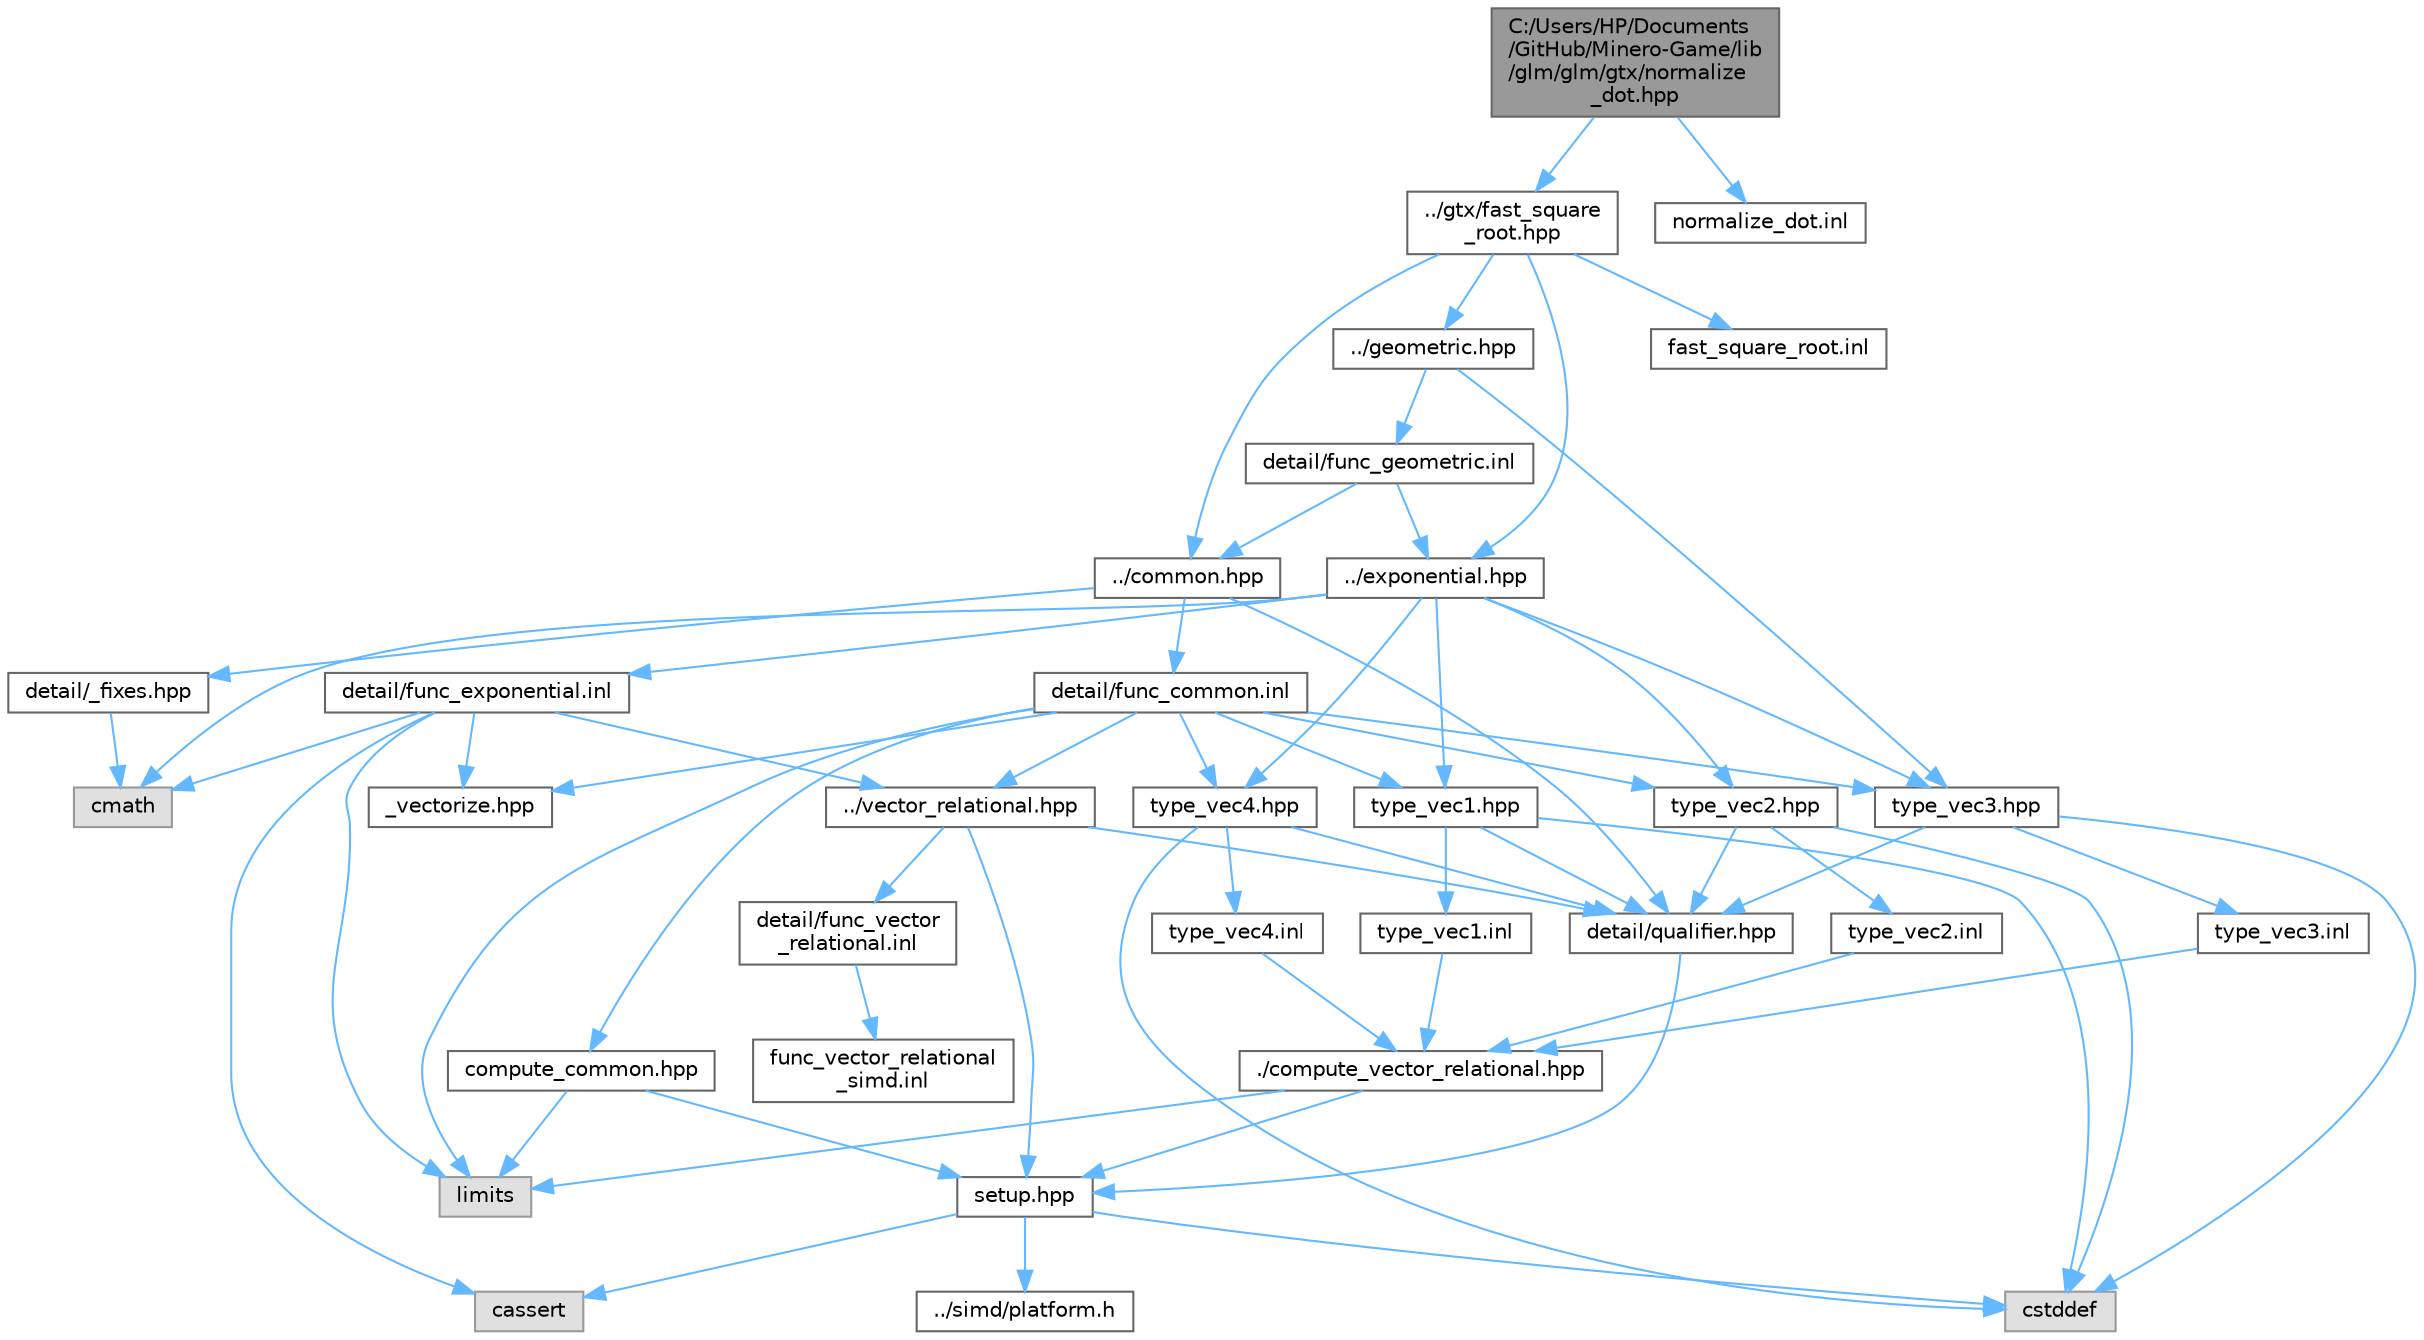 digraph "C:/Users/HP/Documents/GitHub/Minero-Game/lib/glm/glm/gtx/normalize_dot.hpp"
{
 // LATEX_PDF_SIZE
  bgcolor="transparent";
  edge [fontname=Helvetica,fontsize=10,labelfontname=Helvetica,labelfontsize=10];
  node [fontname=Helvetica,fontsize=10,shape=box,height=0.2,width=0.4];
  Node1 [id="Node000001",label="C:/Users/HP/Documents\l/GitHub/Minero-Game/lib\l/glm/glm/gtx/normalize\l_dot.hpp",height=0.2,width=0.4,color="gray40", fillcolor="grey60", style="filled", fontcolor="black",tooltip=" "];
  Node1 -> Node2 [id="edge123_Node000001_Node000002",color="steelblue1",style="solid",tooltip=" "];
  Node2 [id="Node000002",label="../gtx/fast_square\l_root.hpp",height=0.2,width=0.4,color="grey40", fillcolor="white", style="filled",URL="$lib_2glm_2glm_2gtx_2fast__square__root_8hpp.html",tooltip=" "];
  Node2 -> Node3 [id="edge124_Node000002_Node000003",color="steelblue1",style="solid",tooltip=" "];
  Node3 [id="Node000003",label="../common.hpp",height=0.2,width=0.4,color="grey40", fillcolor="white", style="filled",URL="$lib_2glm_2glm_2common_8hpp.html",tooltip=" "];
  Node3 -> Node4 [id="edge125_Node000003_Node000004",color="steelblue1",style="solid",tooltip=" "];
  Node4 [id="Node000004",label="detail/qualifier.hpp",height=0.2,width=0.4,color="grey40", fillcolor="white", style="filled",URL="$lib_2glm_2glm_2detail_2qualifier_8hpp.html",tooltip=" "];
  Node4 -> Node5 [id="edge126_Node000004_Node000005",color="steelblue1",style="solid",tooltip=" "];
  Node5 [id="Node000005",label="setup.hpp",height=0.2,width=0.4,color="grey40", fillcolor="white", style="filled",URL="$lib_2glm_2glm_2detail_2setup_8hpp.html",tooltip=" "];
  Node5 -> Node6 [id="edge127_Node000005_Node000006",color="steelblue1",style="solid",tooltip=" "];
  Node6 [id="Node000006",label="cassert",height=0.2,width=0.4,color="grey60", fillcolor="#E0E0E0", style="filled",tooltip=" "];
  Node5 -> Node7 [id="edge128_Node000005_Node000007",color="steelblue1",style="solid",tooltip=" "];
  Node7 [id="Node000007",label="cstddef",height=0.2,width=0.4,color="grey60", fillcolor="#E0E0E0", style="filled",tooltip=" "];
  Node5 -> Node8 [id="edge129_Node000005_Node000008",color="steelblue1",style="solid",tooltip=" "];
  Node8 [id="Node000008",label="../simd/platform.h",height=0.2,width=0.4,color="grey40", fillcolor="white", style="filled",URL="$lib_2glm_2glm_2simd_2platform_8h.html",tooltip=" "];
  Node3 -> Node9 [id="edge130_Node000003_Node000009",color="steelblue1",style="solid",tooltip=" "];
  Node9 [id="Node000009",label="detail/_fixes.hpp",height=0.2,width=0.4,color="grey40", fillcolor="white", style="filled",URL="$lib_2glm_2glm_2detail_2__fixes_8hpp.html",tooltip=" "];
  Node9 -> Node10 [id="edge131_Node000009_Node000010",color="steelblue1",style="solid",tooltip=" "];
  Node10 [id="Node000010",label="cmath",height=0.2,width=0.4,color="grey60", fillcolor="#E0E0E0", style="filled",tooltip=" "];
  Node3 -> Node11 [id="edge132_Node000003_Node000011",color="steelblue1",style="solid",tooltip=" "];
  Node11 [id="Node000011",label="detail/func_common.inl",height=0.2,width=0.4,color="grey40", fillcolor="white", style="filled",URL="$lib_2glm_2glm_2detail_2func__common_8inl.html",tooltip=" "];
  Node11 -> Node12 [id="edge133_Node000011_Node000012",color="steelblue1",style="solid",tooltip=" "];
  Node12 [id="Node000012",label="../vector_relational.hpp",height=0.2,width=0.4,color="grey40", fillcolor="white", style="filled",URL="$lib_2glm_2glm_2vector__relational_8hpp.html",tooltip=" "];
  Node12 -> Node4 [id="edge134_Node000012_Node000004",color="steelblue1",style="solid",tooltip=" "];
  Node12 -> Node5 [id="edge135_Node000012_Node000005",color="steelblue1",style="solid",tooltip=" "];
  Node12 -> Node13 [id="edge136_Node000012_Node000013",color="steelblue1",style="solid",tooltip=" "];
  Node13 [id="Node000013",label="detail/func_vector\l_relational.inl",height=0.2,width=0.4,color="grey40", fillcolor="white", style="filled",URL="$lib_2glm_2glm_2detail_2func__vector__relational_8inl.html",tooltip=" "];
  Node13 -> Node14 [id="edge137_Node000013_Node000014",color="steelblue1",style="solid",tooltip=" "];
  Node14 [id="Node000014",label="func_vector_relational\l_simd.inl",height=0.2,width=0.4,color="grey40", fillcolor="white", style="filled",URL="$lib_2glm_2glm_2detail_2func__vector__relational__simd_8inl.html",tooltip=" "];
  Node11 -> Node15 [id="edge138_Node000011_Node000015",color="steelblue1",style="solid",tooltip=" "];
  Node15 [id="Node000015",label="compute_common.hpp",height=0.2,width=0.4,color="grey40", fillcolor="white", style="filled",URL="$lib_2glm_2glm_2detail_2compute__common_8hpp.html",tooltip=" "];
  Node15 -> Node5 [id="edge139_Node000015_Node000005",color="steelblue1",style="solid",tooltip=" "];
  Node15 -> Node16 [id="edge140_Node000015_Node000016",color="steelblue1",style="solid",tooltip=" "];
  Node16 [id="Node000016",label="limits",height=0.2,width=0.4,color="grey60", fillcolor="#E0E0E0", style="filled",tooltip=" "];
  Node11 -> Node17 [id="edge141_Node000011_Node000017",color="steelblue1",style="solid",tooltip=" "];
  Node17 [id="Node000017",label="type_vec1.hpp",height=0.2,width=0.4,color="grey40", fillcolor="white", style="filled",URL="$lib_2glm_2glm_2detail_2type__vec1_8hpp.html",tooltip=" "];
  Node17 -> Node4 [id="edge142_Node000017_Node000004",color="steelblue1",style="solid",tooltip=" "];
  Node17 -> Node7 [id="edge143_Node000017_Node000007",color="steelblue1",style="solid",tooltip=" "];
  Node17 -> Node18 [id="edge144_Node000017_Node000018",color="steelblue1",style="solid",tooltip=" "];
  Node18 [id="Node000018",label="type_vec1.inl",height=0.2,width=0.4,color="grey40", fillcolor="white", style="filled",URL="$lib_2glm_2glm_2detail_2type__vec1_8inl.html",tooltip=" "];
  Node18 -> Node19 [id="edge145_Node000018_Node000019",color="steelblue1",style="solid",tooltip=" "];
  Node19 [id="Node000019",label="./compute_vector_relational.hpp",height=0.2,width=0.4,color="grey40", fillcolor="white", style="filled",URL="$lib_2glm_2glm_2detail_2compute__vector__relational_8hpp.html",tooltip=" "];
  Node19 -> Node5 [id="edge146_Node000019_Node000005",color="steelblue1",style="solid",tooltip=" "];
  Node19 -> Node16 [id="edge147_Node000019_Node000016",color="steelblue1",style="solid",tooltip=" "];
  Node11 -> Node20 [id="edge148_Node000011_Node000020",color="steelblue1",style="solid",tooltip=" "];
  Node20 [id="Node000020",label="type_vec2.hpp",height=0.2,width=0.4,color="grey40", fillcolor="white", style="filled",URL="$lib_2glm_2glm_2detail_2type__vec2_8hpp.html",tooltip=" "];
  Node20 -> Node4 [id="edge149_Node000020_Node000004",color="steelblue1",style="solid",tooltip=" "];
  Node20 -> Node7 [id="edge150_Node000020_Node000007",color="steelblue1",style="solid",tooltip=" "];
  Node20 -> Node21 [id="edge151_Node000020_Node000021",color="steelblue1",style="solid",tooltip=" "];
  Node21 [id="Node000021",label="type_vec2.inl",height=0.2,width=0.4,color="grey40", fillcolor="white", style="filled",URL="$lib_2glm_2glm_2detail_2type__vec2_8inl.html",tooltip=" "];
  Node21 -> Node19 [id="edge152_Node000021_Node000019",color="steelblue1",style="solid",tooltip=" "];
  Node11 -> Node22 [id="edge153_Node000011_Node000022",color="steelblue1",style="solid",tooltip=" "];
  Node22 [id="Node000022",label="type_vec3.hpp",height=0.2,width=0.4,color="grey40", fillcolor="white", style="filled",URL="$lib_2glm_2glm_2detail_2type__vec3_8hpp.html",tooltip=" "];
  Node22 -> Node4 [id="edge154_Node000022_Node000004",color="steelblue1",style="solid",tooltip=" "];
  Node22 -> Node7 [id="edge155_Node000022_Node000007",color="steelblue1",style="solid",tooltip=" "];
  Node22 -> Node23 [id="edge156_Node000022_Node000023",color="steelblue1",style="solid",tooltip=" "];
  Node23 [id="Node000023",label="type_vec3.inl",height=0.2,width=0.4,color="grey40", fillcolor="white", style="filled",URL="$lib_2glm_2glm_2detail_2type__vec3_8inl.html",tooltip=" "];
  Node23 -> Node19 [id="edge157_Node000023_Node000019",color="steelblue1",style="solid",tooltip=" "];
  Node11 -> Node24 [id="edge158_Node000011_Node000024",color="steelblue1",style="solid",tooltip=" "];
  Node24 [id="Node000024",label="type_vec4.hpp",height=0.2,width=0.4,color="grey40", fillcolor="white", style="filled",URL="$lib_2glm_2glm_2detail_2type__vec4_8hpp.html",tooltip=" "];
  Node24 -> Node4 [id="edge159_Node000024_Node000004",color="steelblue1",style="solid",tooltip=" "];
  Node24 -> Node7 [id="edge160_Node000024_Node000007",color="steelblue1",style="solid",tooltip=" "];
  Node24 -> Node25 [id="edge161_Node000024_Node000025",color="steelblue1",style="solid",tooltip=" "];
  Node25 [id="Node000025",label="type_vec4.inl",height=0.2,width=0.4,color="grey40", fillcolor="white", style="filled",URL="$lib_2glm_2glm_2detail_2type__vec4_8inl.html",tooltip=" "];
  Node25 -> Node19 [id="edge162_Node000025_Node000019",color="steelblue1",style="solid",tooltip=" "];
  Node11 -> Node26 [id="edge163_Node000011_Node000026",color="steelblue1",style="solid",tooltip=" "];
  Node26 [id="Node000026",label="_vectorize.hpp",height=0.2,width=0.4,color="grey40", fillcolor="white", style="filled",URL="$lib_2glm_2glm_2detail_2__vectorize_8hpp.html",tooltip=" "];
  Node11 -> Node16 [id="edge164_Node000011_Node000016",color="steelblue1",style="solid",tooltip=" "];
  Node2 -> Node27 [id="edge165_Node000002_Node000027",color="steelblue1",style="solid",tooltip=" "];
  Node27 [id="Node000027",label="../exponential.hpp",height=0.2,width=0.4,color="grey40", fillcolor="white", style="filled",URL="$lib_2glm_2glm_2exponential_8hpp.html",tooltip=" "];
  Node27 -> Node17 [id="edge166_Node000027_Node000017",color="steelblue1",style="solid",tooltip=" "];
  Node27 -> Node20 [id="edge167_Node000027_Node000020",color="steelblue1",style="solid",tooltip=" "];
  Node27 -> Node22 [id="edge168_Node000027_Node000022",color="steelblue1",style="solid",tooltip=" "];
  Node27 -> Node24 [id="edge169_Node000027_Node000024",color="steelblue1",style="solid",tooltip=" "];
  Node27 -> Node10 [id="edge170_Node000027_Node000010",color="steelblue1",style="solid",tooltip=" "];
  Node27 -> Node28 [id="edge171_Node000027_Node000028",color="steelblue1",style="solid",tooltip=" "];
  Node28 [id="Node000028",label="detail/func_exponential.inl",height=0.2,width=0.4,color="grey40", fillcolor="white", style="filled",URL="$lib_2glm_2glm_2detail_2func__exponential_8inl.html",tooltip=" "];
  Node28 -> Node12 [id="edge172_Node000028_Node000012",color="steelblue1",style="solid",tooltip=" "];
  Node28 -> Node26 [id="edge173_Node000028_Node000026",color="steelblue1",style="solid",tooltip=" "];
  Node28 -> Node16 [id="edge174_Node000028_Node000016",color="steelblue1",style="solid",tooltip=" "];
  Node28 -> Node10 [id="edge175_Node000028_Node000010",color="steelblue1",style="solid",tooltip=" "];
  Node28 -> Node6 [id="edge176_Node000028_Node000006",color="steelblue1",style="solid",tooltip=" "];
  Node2 -> Node29 [id="edge177_Node000002_Node000029",color="steelblue1",style="solid",tooltip=" "];
  Node29 [id="Node000029",label="../geometric.hpp",height=0.2,width=0.4,color="grey40", fillcolor="white", style="filled",URL="$lib_2glm_2glm_2geometric_8hpp.html",tooltip=" "];
  Node29 -> Node22 [id="edge178_Node000029_Node000022",color="steelblue1",style="solid",tooltip=" "];
  Node29 -> Node30 [id="edge179_Node000029_Node000030",color="steelblue1",style="solid",tooltip=" "];
  Node30 [id="Node000030",label="detail/func_geometric.inl",height=0.2,width=0.4,color="grey40", fillcolor="white", style="filled",URL="$lib_2glm_2glm_2detail_2func__geometric_8inl.html",tooltip=" "];
  Node30 -> Node27 [id="edge180_Node000030_Node000027",color="steelblue1",style="solid",tooltip=" "];
  Node30 -> Node3 [id="edge181_Node000030_Node000003",color="steelblue1",style="solid",tooltip=" "];
  Node2 -> Node31 [id="edge182_Node000002_Node000031",color="steelblue1",style="solid",tooltip=" "];
  Node31 [id="Node000031",label="fast_square_root.inl",height=0.2,width=0.4,color="grey40", fillcolor="white", style="filled",URL="$lib_2glm_2glm_2gtx_2fast__square__root_8inl.html",tooltip=" "];
  Node1 -> Node32 [id="edge183_Node000001_Node000032",color="steelblue1",style="solid",tooltip=" "];
  Node32 [id="Node000032",label="normalize_dot.inl",height=0.2,width=0.4,color="grey40", fillcolor="white", style="filled",URL="$lib_2glm_2glm_2gtx_2normalize__dot_8inl.html",tooltip=" "];
}
